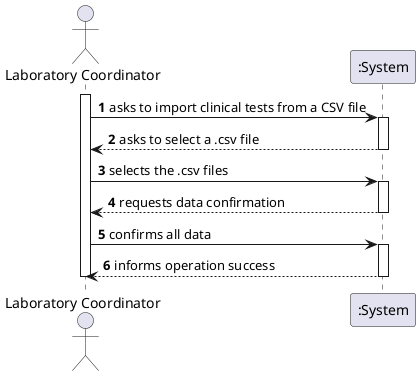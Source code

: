 @startuml
'https://plantuml.com/sequence-diagram

autonumber

actor "Laboratory Coordinator" as LC
participant ":System" as S

activate LC

LC -> S: asks to import clinical tests from a CSV file
activate S
S --> LC:   asks to select a .csv file
deactivate S
LC -> S: selects the .csv files
activate S
S --> LC: requests data confirmation
deactivate S
LC -> S: confirms all data
activate S
S --> LC: informs operation success
deactivate S

deactivate LC

@enduml